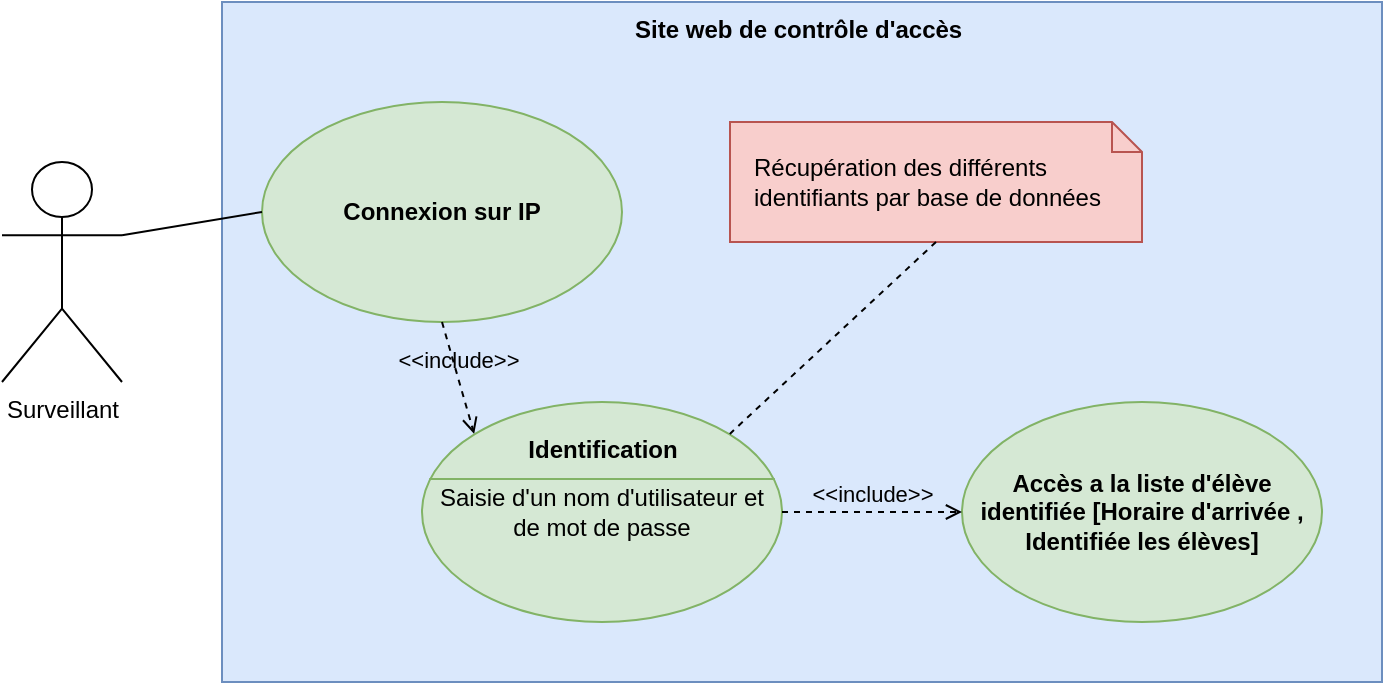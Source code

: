 <mxfile version="21.1.1" type="github">
  <diagram name="Page-1" id="W8KS0mFSP3B1Hy8ZlSht">
    <mxGraphModel dx="1377" dy="796" grid="1" gridSize="10" guides="1" tooltips="1" connect="1" arrows="1" fold="1" page="1" pageScale="1" pageWidth="827" pageHeight="1169" math="0" shadow="0">
      <root>
        <mxCell id="0" />
        <mxCell id="1" parent="0" />
        <mxCell id="SPZ18Rd4tsqL7bU3FgN4-5" value="Site web de contrôle d&#39;accès&amp;nbsp;" style="shape=rect;html=1;verticalAlign=top;fontStyle=1;whiteSpace=wrap;align=center;fillColor=#dae8fc;strokeColor=#6c8ebf;" vertex="1" parent="1">
          <mxGeometry x="160" y="60" width="580" height="340" as="geometry" />
        </mxCell>
        <mxCell id="SPZ18Rd4tsqL7bU3FgN4-7" value="Surveillant" style="shape=umlActor;html=1;verticalLabelPosition=bottom;verticalAlign=top;align=center;" vertex="1" parent="1">
          <mxGeometry x="50" y="140" width="60" height="110" as="geometry" />
        </mxCell>
        <mxCell id="SPZ18Rd4tsqL7bU3FgN4-11" value="Connexion sur IP" style="shape=ellipse;html=1;strokeWidth=1;fontStyle=1;whiteSpace=wrap;align=center;perimeter=ellipsePerimeter;fillColor=#d5e8d4;strokeColor=#82b366;" vertex="1" parent="1">
          <mxGeometry x="180" y="110" width="180" height="110" as="geometry" />
        </mxCell>
        <mxCell id="SPZ18Rd4tsqL7bU3FgN4-14" value="" style="edgeStyle=none;html=1;endArrow=none;verticalAlign=bottom;rounded=0;exitX=1;exitY=0.333;exitDx=0;exitDy=0;exitPerimeter=0;entryX=0;entryY=0.5;entryDx=0;entryDy=0;" edge="1" parent="1" source="SPZ18Rd4tsqL7bU3FgN4-7" target="SPZ18Rd4tsqL7bU3FgN4-11">
          <mxGeometry width="160" relative="1" as="geometry">
            <mxPoint x="390" y="440" as="sourcePoint" />
            <mxPoint x="550" y="440" as="targetPoint" />
          </mxGeometry>
        </mxCell>
        <mxCell id="SPZ18Rd4tsqL7bU3FgN4-17" value="&amp;lt;&amp;lt;include&amp;gt;&amp;gt;" style="edgeStyle=none;html=1;endArrow=open;verticalAlign=bottom;dashed=1;labelBackgroundColor=none;rounded=0;exitX=0.5;exitY=1;exitDx=0;exitDy=0;entryX=0.145;entryY=0.145;entryDx=0;entryDy=0;entryPerimeter=0;" edge="1" parent="1" source="SPZ18Rd4tsqL7bU3FgN4-11" target="SPZ18Rd4tsqL7bU3FgN4-18">
          <mxGeometry width="160" relative="1" as="geometry">
            <mxPoint x="390" y="290" as="sourcePoint" />
            <mxPoint x="550" y="290" as="targetPoint" />
          </mxGeometry>
        </mxCell>
        <mxCell id="SPZ18Rd4tsqL7bU3FgN4-18" value="Saisie d&#39;un nom d&#39;utilisateur et de mot de passe" style="html=1;shape=mxgraph.sysml.useCaseExtPt;whiteSpace=wrap;align=center;strokeWidth=1;fillColor=#d5e8d4;strokeColor=#82b366;" vertex="1" parent="1">
          <mxGeometry x="260" y="260" width="180" height="110" as="geometry" />
        </mxCell>
        <mxCell id="SPZ18Rd4tsqL7bU3FgN4-19" value="Identification" style="resizable=0;html=1;verticalAlign=middle;align=center;labelBackgroundColor=none;fontStyle=1;" connectable="0" vertex="1" parent="SPZ18Rd4tsqL7bU3FgN4-18">
          <mxGeometry x="90.0" y="23.375" as="geometry" />
        </mxCell>
        <mxCell id="SPZ18Rd4tsqL7bU3FgN4-20" value="Accès a la liste d&#39;élève identifiée [Horaire d&#39;arrivée , Identifiée les élèves]" style="shape=ellipse;html=1;strokeWidth=1;fontStyle=1;whiteSpace=wrap;align=center;perimeter=ellipsePerimeter;fillColor=#d5e8d4;strokeColor=#82b366;" vertex="1" parent="1">
          <mxGeometry x="530" y="260" width="180" height="110" as="geometry" />
        </mxCell>
        <mxCell id="SPZ18Rd4tsqL7bU3FgN4-21" value="&amp;lt;&amp;lt;include&amp;gt;&amp;gt;" style="edgeStyle=none;html=1;endArrow=open;verticalAlign=bottom;dashed=1;labelBackgroundColor=none;rounded=0;exitX=1;exitY=0.5;exitDx=0;exitDy=0;exitPerimeter=0;entryX=0;entryY=0.5;entryDx=0;entryDy=0;" edge="1" parent="1" source="SPZ18Rd4tsqL7bU3FgN4-18" target="SPZ18Rd4tsqL7bU3FgN4-20">
          <mxGeometry width="160" relative="1" as="geometry">
            <mxPoint x="390" y="230" as="sourcePoint" />
            <mxPoint x="550" y="230" as="targetPoint" />
          </mxGeometry>
        </mxCell>
        <mxCell id="SPZ18Rd4tsqL7bU3FgN4-22" value="Récupération des différents identifiants par base de données" style="shape=note;size=15;align=left;spacingLeft=10;html=1;whiteSpace=wrap;fillColor=#f8cecc;strokeColor=#b85450;" vertex="1" parent="1">
          <mxGeometry x="414" y="120" width="206" height="60" as="geometry" />
        </mxCell>
        <mxCell id="SPZ18Rd4tsqL7bU3FgN4-23" value="" style="edgeStyle=none;endArrow=none;exitX=0.5;exitY=1;dashed=1;html=1;rounded=0;entryX=0.855;entryY=0.145;entryDx=0;entryDy=0;entryPerimeter=0;exitDx=0;exitDy=0;exitPerimeter=0;" edge="1" source="SPZ18Rd4tsqL7bU3FgN4-22" parent="1" target="SPZ18Rd4tsqL7bU3FgN4-18">
          <mxGeometry x="1" relative="1" as="geometry">
            <mxPoint x="434" y="100" as="targetPoint" />
          </mxGeometry>
        </mxCell>
      </root>
    </mxGraphModel>
  </diagram>
</mxfile>
